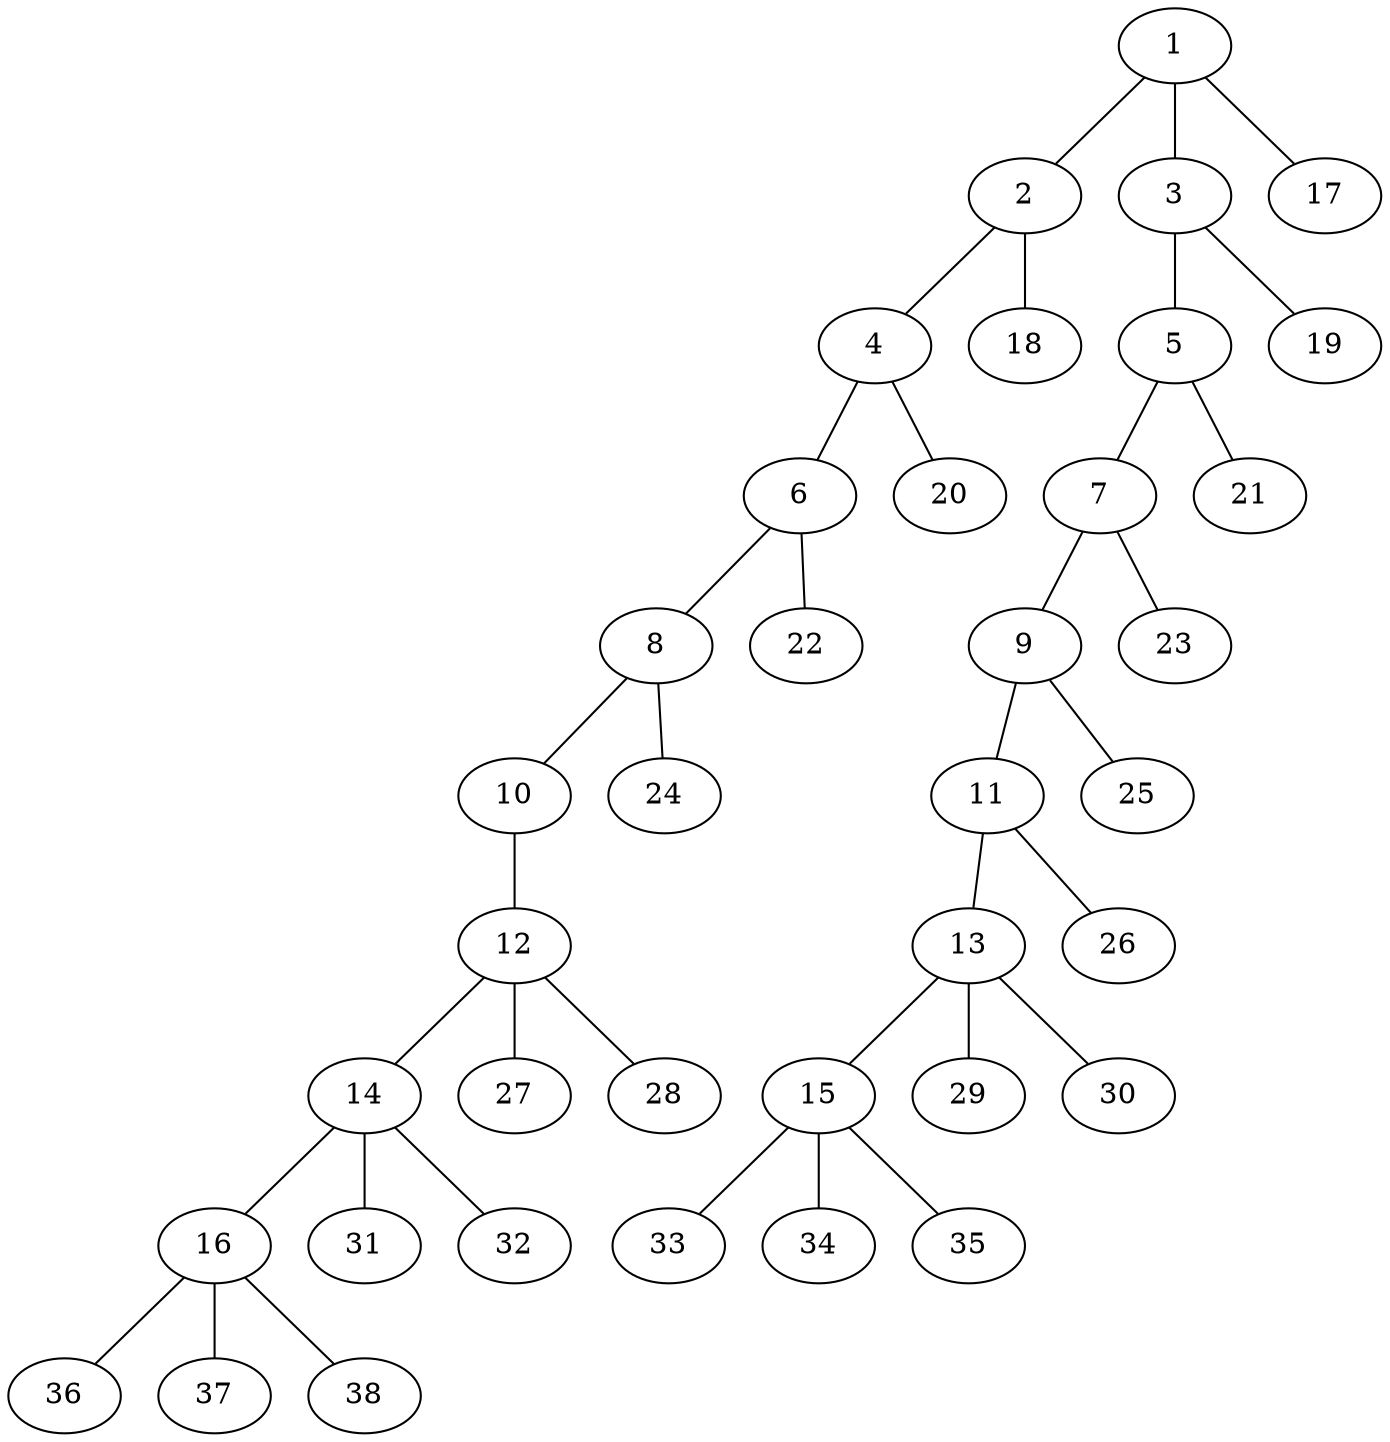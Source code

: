 graph molecule_2255 {
	1	 [chem=C];
	2	 [chem=C];
	1 -- 2	 [valence=1];
	3	 [chem=C];
	1 -- 3	 [valence=2];
	17	 [chem=H];
	1 -- 17	 [valence=1];
	4	 [chem=C];
	2 -- 4	 [valence=2];
	18	 [chem=H];
	2 -- 18	 [valence=1];
	5	 [chem=C];
	3 -- 5	 [valence=1];
	19	 [chem=H];
	3 -- 19	 [valence=1];
	6	 [chem=C];
	4 -- 6	 [valence=1];
	20	 [chem=H];
	4 -- 20	 [valence=1];
	7	 [chem=C];
	5 -- 7	 [valence=2];
	21	 [chem=H];
	5 -- 21	 [valence=1];
	8	 [chem=C];
	6 -- 8	 [valence=2];
	22	 [chem=H];
	6 -- 22	 [valence=1];
	9	 [chem=C];
	7 -- 9	 [valence=1];
	23	 [chem=H];
	7 -- 23	 [valence=1];
	10	 [chem=O];
	8 -- 10	 [valence=1];
	24	 [chem=H];
	8 -- 24	 [valence=1];
	11	 [chem=C];
	9 -- 11	 [valence=2];
	25	 [chem=H];
	9 -- 25	 [valence=1];
	12	 [chem=C];
	10 -- 12	 [valence=1];
	13	 [chem=C];
	11 -- 13	 [valence=1];
	26	 [chem=H];
	11 -- 26	 [valence=1];
	14	 [chem=C];
	12 -- 14	 [valence=1];
	27	 [chem=H];
	12 -- 27	 [valence=1];
	28	 [chem=H];
	12 -- 28	 [valence=1];
	15	 [chem=C];
	13 -- 15	 [valence=1];
	29	 [chem=H];
	13 -- 29	 [valence=1];
	30	 [chem=H];
	13 -- 30	 [valence=1];
	16	 [chem=C];
	14 -- 16	 [valence=1];
	31	 [chem=H];
	14 -- 31	 [valence=1];
	32	 [chem=H];
	14 -- 32	 [valence=1];
	33	 [chem=H];
	15 -- 33	 [valence=1];
	34	 [chem=H];
	15 -- 34	 [valence=1];
	35	 [chem=H];
	15 -- 35	 [valence=1];
	36	 [chem=H];
	16 -- 36	 [valence=1];
	37	 [chem=H];
	16 -- 37	 [valence=1];
	38	 [chem=H];
	16 -- 38	 [valence=1];
}
